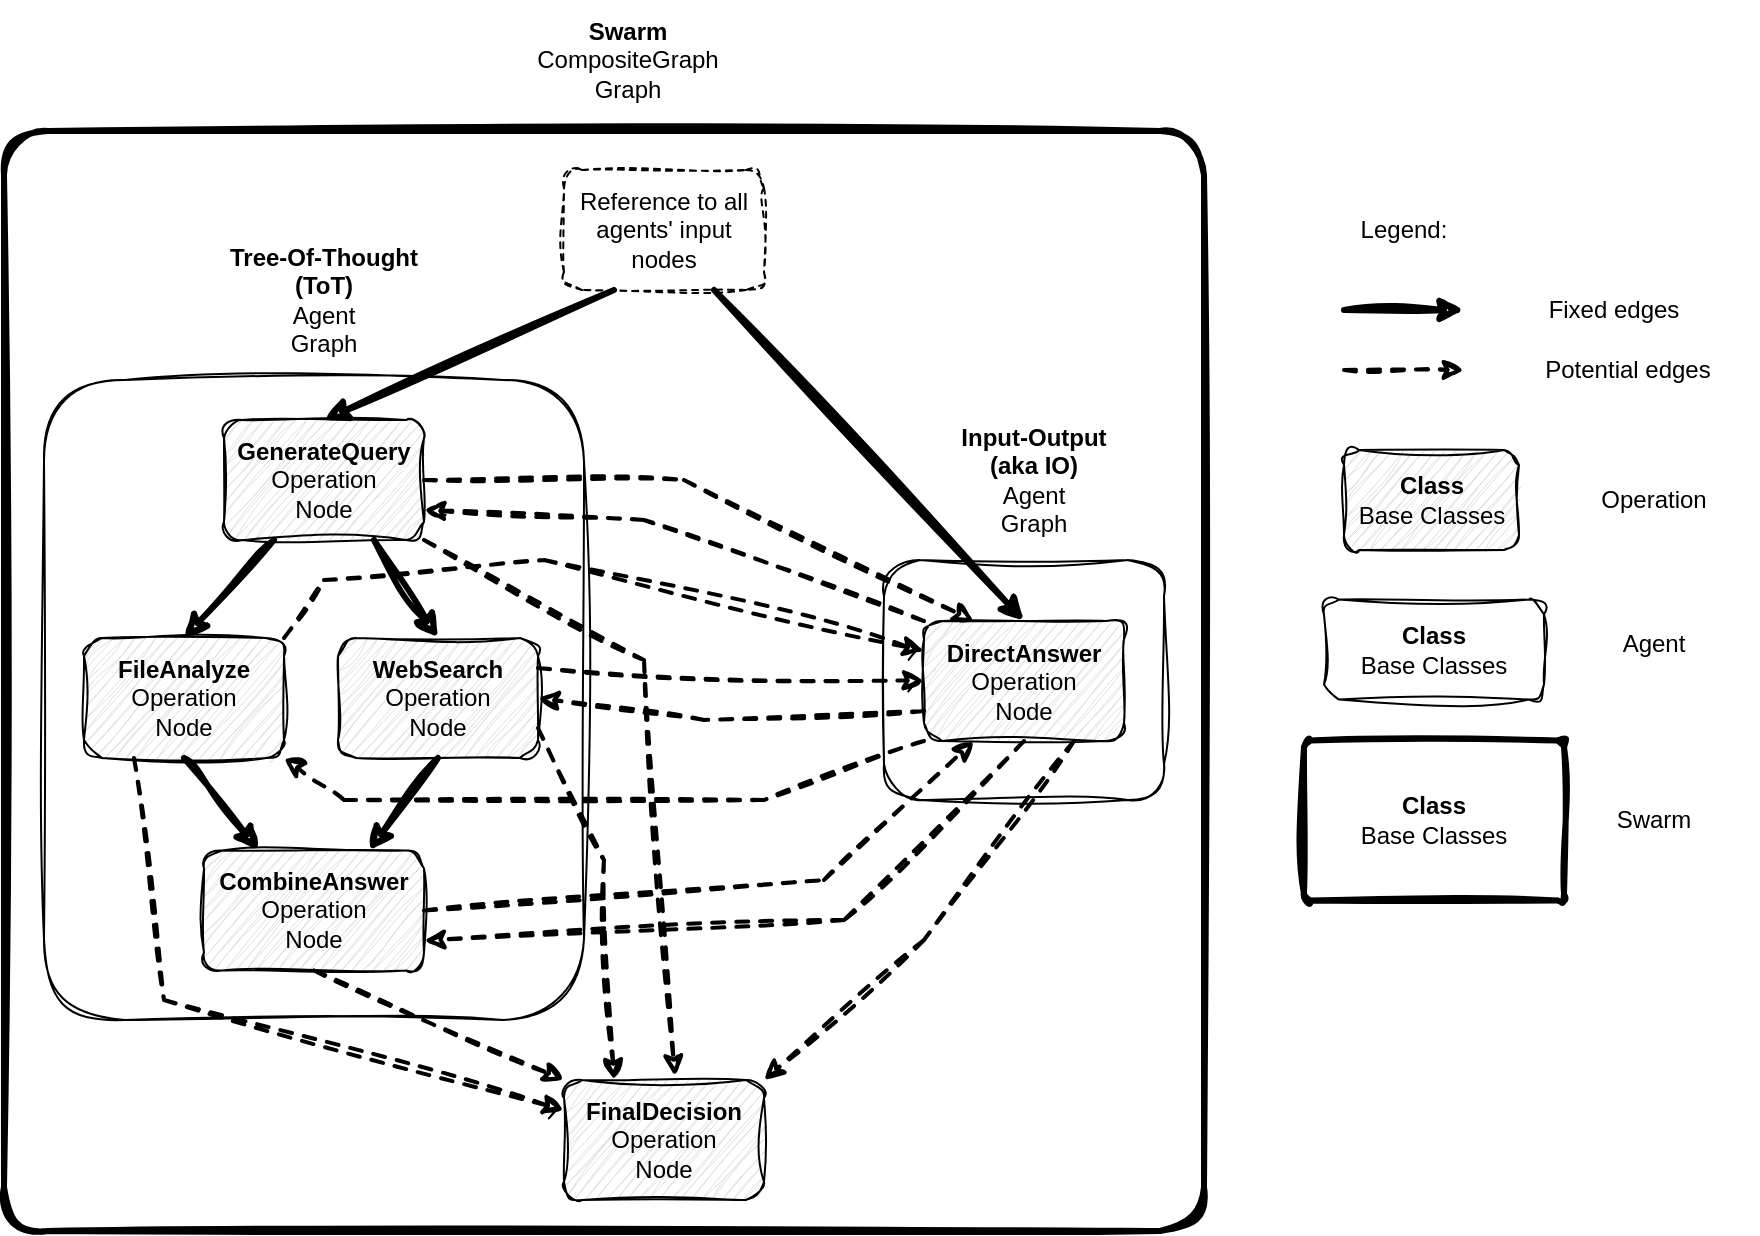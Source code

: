 <mxfile version="22.1.18" type="device">
  <diagram name="Page-1" id="mvyvjCWlfHUkhX-k2Om3">
    <mxGraphModel dx="1129" dy="730" grid="1" gridSize="10" guides="1" tooltips="1" connect="1" arrows="1" fold="1" page="1" pageScale="1" pageWidth="850" pageHeight="1100" math="0" shadow="0">
      <root>
        <mxCell id="0" />
        <mxCell id="1" parent="0" />
        <mxCell id="J99Reh4bUe1s1G-MDTEG-1" value="" style="rounded=1;whiteSpace=wrap;html=1;sketch=1;curveFitting=1;jiggle=2;" parent="1" vertex="1">
          <mxGeometry x="80" y="290" width="270" height="320" as="geometry" />
        </mxCell>
        <mxCell id="J99Reh4bUe1s1G-MDTEG-3" value="" style="rounded=1;whiteSpace=wrap;html=1;sketch=1;curveFitting=1;jiggle=2;" parent="1" vertex="1">
          <mxGeometry x="500" y="380" width="140" height="120" as="geometry" />
        </mxCell>
        <mxCell id="J99Reh4bUe1s1G-MDTEG-4" value="&lt;b&gt;DirectAnswer&lt;/b&gt;&lt;br&gt;Operation&lt;br&gt;Node" style="rounded=1;whiteSpace=wrap;html=1;sketch=1;curveFitting=1;jiggle=2;fillColor=#e0e0e0;" parent="1" vertex="1">
          <mxGeometry x="520" y="410.5" width="100" height="60" as="geometry" />
        </mxCell>
        <mxCell id="J99Reh4bUe1s1G-MDTEG-5" value="&lt;b&gt;Input-Output&lt;br&gt;(aka IO)&lt;br&gt;&lt;/b&gt;Agent&lt;br&gt;Graph" style="text;html=1;strokeColor=none;fillColor=none;align=center;verticalAlign=middle;whiteSpace=wrap;rounded=0;" parent="1" vertex="1">
          <mxGeometry x="530" y="310" width="90" height="60" as="geometry" />
        </mxCell>
        <mxCell id="J99Reh4bUe1s1G-MDTEG-6" value="&lt;b&gt;Tree-Of-Thought (ToT)&lt;br&gt;&lt;/b&gt;Agent&lt;br&gt;Graph" style="text;html=1;strokeColor=none;fillColor=none;align=center;verticalAlign=middle;whiteSpace=wrap;rounded=0;" parent="1" vertex="1">
          <mxGeometry x="170" y="219.75" width="100" height="60" as="geometry" />
        </mxCell>
        <mxCell id="J99Reh4bUe1s1G-MDTEG-7" value="&lt;b&gt;GenerateQuery&lt;br&gt;&lt;/b&gt;Operation&lt;br&gt;Node" style="rounded=1;whiteSpace=wrap;html=1;sketch=1;curveFitting=1;jiggle=2;fillColor=#e0e0e0;" parent="1" vertex="1">
          <mxGeometry x="170" y="310" width="100" height="60" as="geometry" />
        </mxCell>
        <mxCell id="J99Reh4bUe1s1G-MDTEG-8" value="&lt;b&gt;WebSearch&lt;/b&gt;&lt;br&gt;Operation&lt;br&gt;Node" style="rounded=1;whiteSpace=wrap;html=1;sketch=1;curveFitting=1;jiggle=2;fillColor=#e0e0e0;" parent="1" vertex="1">
          <mxGeometry x="227" y="419" width="100" height="60" as="geometry" />
        </mxCell>
        <mxCell id="J99Reh4bUe1s1G-MDTEG-9" value="&lt;b&gt;CombineAnswer&lt;/b&gt;&lt;br&gt;Operation&lt;br&gt;Node" style="rounded=1;whiteSpace=wrap;html=1;sketch=1;curveFitting=1;jiggle=2;fillColor=#e0e0e0;" parent="1" vertex="1">
          <mxGeometry x="160" y="525.25" width="110" height="60" as="geometry" />
        </mxCell>
        <mxCell id="J99Reh4bUe1s1G-MDTEG-10" value="" style="endArrow=classic;html=1;rounded=0;exitX=0.75;exitY=1;exitDx=0;exitDy=0;entryX=0.5;entryY=0;entryDx=0;entryDy=0;strokeWidth=3;sketch=1;curveFitting=1;jiggle=2;" parent="1" source="J99Reh4bUe1s1G-MDTEG-7" target="J99Reh4bUe1s1G-MDTEG-8" edge="1">
          <mxGeometry width="50" height="50" relative="1" as="geometry">
            <mxPoint x="400" y="495" as="sourcePoint" />
            <mxPoint x="450" y="445" as="targetPoint" />
          </mxGeometry>
        </mxCell>
        <mxCell id="J99Reh4bUe1s1G-MDTEG-11" value="" style="endArrow=classic;html=1;rounded=0;exitX=0.5;exitY=1;exitDx=0;exitDy=0;entryX=0.75;entryY=0;entryDx=0;entryDy=0;strokeWidth=3;sketch=1;curveFitting=1;jiggle=2;" parent="1" source="J99Reh4bUe1s1G-MDTEG-8" target="J99Reh4bUe1s1G-MDTEG-9" edge="1">
          <mxGeometry width="50" height="50" relative="1" as="geometry">
            <mxPoint x="290" y="395" as="sourcePoint" />
            <mxPoint x="290" y="429" as="targetPoint" />
          </mxGeometry>
        </mxCell>
        <mxCell id="J99Reh4bUe1s1G-MDTEG-12" value="" style="endArrow=classic;html=1;rounded=0;strokeWidth=3;sketch=1;curveFitting=1;jiggle=2;" parent="1" edge="1">
          <mxGeometry width="50" height="50" relative="1" as="geometry">
            <mxPoint x="730" y="255" as="sourcePoint" />
            <mxPoint x="790" y="255" as="targetPoint" />
          </mxGeometry>
        </mxCell>
        <mxCell id="J99Reh4bUe1s1G-MDTEG-13" value="" style="endArrow=classic;html=1;rounded=0;strokeWidth=2;dashed=1;sketch=1;curveFitting=1;jiggle=2;" parent="1" edge="1">
          <mxGeometry width="50" height="50" relative="1" as="geometry">
            <mxPoint x="730" y="285" as="sourcePoint" />
            <mxPoint x="790" y="285" as="targetPoint" />
          </mxGeometry>
        </mxCell>
        <mxCell id="J99Reh4bUe1s1G-MDTEG-14" value="Fixed edges" style="text;html=1;strokeColor=none;fillColor=none;align=center;verticalAlign=middle;whiteSpace=wrap;rounded=0;" parent="1" vertex="1">
          <mxGeometry x="805" y="240" width="120" height="30" as="geometry" />
        </mxCell>
        <mxCell id="J99Reh4bUe1s1G-MDTEG-15" value="Potential edges" style="text;html=1;strokeColor=none;fillColor=none;align=center;verticalAlign=middle;whiteSpace=wrap;rounded=0;" parent="1" vertex="1">
          <mxGeometry x="807" y="270" width="130" height="30" as="geometry" />
        </mxCell>
        <mxCell id="J99Reh4bUe1s1G-MDTEG-16" value="" style="rounded=1;whiteSpace=wrap;html=1;fillColor=none;sketch=1;curveFitting=1;jiggle=2;arcSize=4;movable=1;resizable=1;rotatable=1;deletable=1;editable=1;locked=0;connectable=1;strokeWidth=3;" parent="1" vertex="1">
          <mxGeometry x="60" y="165.5" width="600" height="550" as="geometry" />
        </mxCell>
        <mxCell id="J99Reh4bUe1s1G-MDTEG-17" value="Legend:" style="text;html=1;strokeColor=none;fillColor=none;align=center;verticalAlign=middle;whiteSpace=wrap;rounded=0;" parent="1" vertex="1">
          <mxGeometry x="730" y="200" width="60" height="30" as="geometry" />
        </mxCell>
        <mxCell id="J99Reh4bUe1s1G-MDTEG-18" value="&lt;b&gt;FinalDecision&lt;br&gt;&lt;/b&gt;Operation&lt;br&gt;Node" style="rounded=1;whiteSpace=wrap;html=1;sketch=1;curveFitting=1;jiggle=2;fillColor=#e0e0e0;" parent="1" vertex="1">
          <mxGeometry x="340" y="640" width="100" height="60" as="geometry" />
        </mxCell>
        <mxCell id="J99Reh4bUe1s1G-MDTEG-19" value="Reference to all agents&#39; input nodes" style="rounded=1;whiteSpace=wrap;html=1;sketch=1;curveFitting=1;jiggle=2;dashed=1;" parent="1" vertex="1">
          <mxGeometry x="340" y="185" width="100" height="60" as="geometry" />
        </mxCell>
        <mxCell id="J99Reh4bUe1s1G-MDTEG-28" value="" style="endArrow=classic;html=1;rounded=0;exitX=0.25;exitY=1;exitDx=0;exitDy=0;strokeWidth=3;entryX=0.5;entryY=0;entryDx=0;entryDy=0;sketch=1;curveFitting=1;jiggle=2;" parent="1" source="J99Reh4bUe1s1G-MDTEG-19" target="J99Reh4bUe1s1G-MDTEG-7" edge="1">
          <mxGeometry width="50" height="50" relative="1" as="geometry">
            <mxPoint x="290" y="305" as="sourcePoint" />
            <mxPoint x="280" y="260" as="targetPoint" />
          </mxGeometry>
        </mxCell>
        <mxCell id="J99Reh4bUe1s1G-MDTEG-29" value="" style="endArrow=classic;html=1;rounded=0;exitX=0.75;exitY=1;exitDx=0;exitDy=0;strokeWidth=3;entryX=0.5;entryY=0;entryDx=0;entryDy=0;sketch=1;curveFitting=1;jiggle=2;" parent="1" source="J99Reh4bUe1s1G-MDTEG-19" target="J99Reh4bUe1s1G-MDTEG-4" edge="1">
          <mxGeometry width="50" height="50" relative="1" as="geometry">
            <mxPoint x="475" y="260" as="sourcePoint" />
            <mxPoint x="570" y="340.5" as="targetPoint" />
          </mxGeometry>
        </mxCell>
        <mxCell id="J99Reh4bUe1s1G-MDTEG-30" value="" style="endArrow=classic;html=1;rounded=0;strokeWidth=2;dashed=1;sketch=1;curveFitting=1;jiggle=2;entryX=0;entryY=0;entryDx=0;entryDy=0;exitX=0.5;exitY=1;exitDx=0;exitDy=0;" parent="1" source="J99Reh4bUe1s1G-MDTEG-9" target="J99Reh4bUe1s1G-MDTEG-18" edge="1">
          <mxGeometry width="50" height="50" relative="1" as="geometry">
            <mxPoint x="280" y="640" as="sourcePoint" />
            <mxPoint x="460" y="568.13" as="targetPoint" />
          </mxGeometry>
        </mxCell>
        <mxCell id="J99Reh4bUe1s1G-MDTEG-31" value="" style="endArrow=classic;html=1;rounded=0;strokeWidth=2;dashed=1;sketch=1;curveFitting=1;jiggle=2;exitX=0.75;exitY=1;exitDx=0;exitDy=0;entryX=1;entryY=0;entryDx=0;entryDy=0;" parent="1" source="J99Reh4bUe1s1G-MDTEG-4" target="J99Reh4bUe1s1G-MDTEG-18" edge="1">
          <mxGeometry width="50" height="50" relative="1" as="geometry">
            <mxPoint x="570" y="539.5" as="sourcePoint" />
            <mxPoint x="445" y="630" as="targetPoint" />
            <Array as="points">
              <mxPoint x="520" y="570" />
            </Array>
          </mxGeometry>
        </mxCell>
        <mxCell id="J99Reh4bUe1s1G-MDTEG-32" value="" style="endArrow=classic;html=1;rounded=0;strokeWidth=2;dashed=1;sketch=1;curveFitting=1;jiggle=2;entryX=0.25;entryY=0;entryDx=0;entryDy=0;exitX=1;exitY=0.5;exitDx=0;exitDy=0;" parent="1" source="J99Reh4bUe1s1G-MDTEG-7" target="J99Reh4bUe1s1G-MDTEG-4" edge="1">
          <mxGeometry width="50" height="50" relative="1" as="geometry">
            <mxPoint x="370" y="479.5" as="sourcePoint" />
            <mxPoint x="490" y="539.5" as="targetPoint" />
            <Array as="points">
              <mxPoint x="400" y="340" />
            </Array>
          </mxGeometry>
        </mxCell>
        <mxCell id="J99Reh4bUe1s1G-MDTEG-33" value="" style="endArrow=classic;html=1;rounded=0;strokeWidth=2;dashed=1;sketch=1;curveFitting=1;jiggle=2;entryX=1;entryY=0.75;entryDx=0;entryDy=0;exitX=0;exitY=0;exitDx=0;exitDy=0;" parent="1" source="J99Reh4bUe1s1G-MDTEG-4" target="J99Reh4bUe1s1G-MDTEG-7" edge="1">
          <mxGeometry width="50" height="50" relative="1" as="geometry">
            <mxPoint x="340" y="365" as="sourcePoint" />
            <mxPoint x="530" y="421" as="targetPoint" />
            <Array as="points">
              <mxPoint x="380" y="360" />
            </Array>
          </mxGeometry>
        </mxCell>
        <mxCell id="J99Reh4bUe1s1G-MDTEG-34" value="" style="endArrow=classic;html=1;rounded=0;strokeWidth=2;dashed=1;sketch=1;curveFitting=1;jiggle=2;entryX=0.554;entryY=-0.032;entryDx=0;entryDy=0;exitX=1;exitY=1;exitDx=0;exitDy=0;entryPerimeter=0;" parent="1" source="J99Reh4bUe1s1G-MDTEG-7" target="J99Reh4bUe1s1G-MDTEG-18" edge="1">
          <mxGeometry width="50" height="50" relative="1" as="geometry">
            <mxPoint x="340" y="365" as="sourcePoint" />
            <mxPoint x="555" y="421" as="targetPoint" />
            <Array as="points">
              <mxPoint x="380" y="430" />
            </Array>
          </mxGeometry>
        </mxCell>
        <mxCell id="J99Reh4bUe1s1G-MDTEG-35" value="" style="endArrow=classic;html=1;rounded=0;strokeWidth=2;dashed=1;sketch=1;curveFitting=1;jiggle=2;entryX=0.25;entryY=0;entryDx=0;entryDy=0;exitX=1;exitY=0.75;exitDx=0;exitDy=0;" parent="1" source="J99Reh4bUe1s1G-MDTEG-8" target="J99Reh4bUe1s1G-MDTEG-18" edge="1">
          <mxGeometry width="50" height="50" relative="1" as="geometry">
            <mxPoint x="327" y="446.54" as="sourcePoint" />
            <mxPoint x="406.5" y="700" as="targetPoint" />
            <Array as="points">
              <mxPoint x="360" y="530" />
            </Array>
          </mxGeometry>
        </mxCell>
        <mxCell id="J99Reh4bUe1s1G-MDTEG-36" value="" style="endArrow=classic;html=1;rounded=0;strokeWidth=2;dashed=1;sketch=1;curveFitting=1;jiggle=2;entryX=0;entryY=0.5;entryDx=0;entryDy=0;exitX=1;exitY=0.25;exitDx=0;exitDy=0;" parent="1" source="J99Reh4bUe1s1G-MDTEG-8" target="J99Reh4bUe1s1G-MDTEG-4" edge="1">
          <mxGeometry width="50" height="50" relative="1" as="geometry">
            <mxPoint x="330" y="450" as="sourcePoint" />
            <mxPoint x="416" y="712" as="targetPoint" />
            <Array as="points" />
          </mxGeometry>
        </mxCell>
        <mxCell id="J99Reh4bUe1s1G-MDTEG-37" value="" style="endArrow=classic;html=1;rounded=0;strokeWidth=2;dashed=1;sketch=1;curveFitting=1;jiggle=2;exitX=0;exitY=0.75;exitDx=0;exitDy=0;entryX=1;entryY=0.5;entryDx=0;entryDy=0;" parent="1" source="J99Reh4bUe1s1G-MDTEG-4" target="J99Reh4bUe1s1G-MDTEG-8" edge="1">
          <mxGeometry width="50" height="50" relative="1" as="geometry">
            <mxPoint x="340" y="460" as="sourcePoint" />
            <mxPoint x="310" y="480" as="targetPoint" />
            <Array as="points">
              <mxPoint x="410" y="460" />
            </Array>
          </mxGeometry>
        </mxCell>
        <mxCell id="J99Reh4bUe1s1G-MDTEG-40" value="" style="endArrow=classic;html=1;rounded=0;strokeWidth=2;dashed=1;sketch=1;curveFitting=1;jiggle=2;entryX=0.25;entryY=1;entryDx=0;entryDy=0;exitX=1;exitY=0.5;exitDx=0;exitDy=0;" parent="1" source="J99Reh4bUe1s1G-MDTEG-9" target="J99Reh4bUe1s1G-MDTEG-4" edge="1">
          <mxGeometry width="50" height="50" relative="1" as="geometry">
            <mxPoint x="320" y="622.5" as="sourcePoint" />
            <mxPoint x="410" y="710" as="targetPoint" />
            <Array as="points">
              <mxPoint x="470" y="540" />
            </Array>
          </mxGeometry>
        </mxCell>
        <mxCell id="J99Reh4bUe1s1G-MDTEG-41" value="&lt;b&gt;Swarm&lt;/b&gt;&lt;br&gt;CompositeGraph&lt;br&gt;Graph" style="text;html=1;strokeColor=none;fillColor=none;align=center;verticalAlign=middle;whiteSpace=wrap;rounded=0;" parent="1" vertex="1">
          <mxGeometry x="327" y="100" width="90" height="60" as="geometry" />
        </mxCell>
        <mxCell id="J99Reh4bUe1s1G-MDTEG-42" value="&lt;b&gt;Class&lt;br&gt;&lt;/b&gt;Base Classes" style="rounded=1;whiteSpace=wrap;html=1;sketch=1;curveFitting=1;jiggle=2;fillColor=#dedede;" parent="1" vertex="1">
          <mxGeometry x="730" y="325" width="87.5" height="50" as="geometry" />
        </mxCell>
        <mxCell id="J99Reh4bUe1s1G-MDTEG-43" value="&lt;b style=&quot;border-color: var(--border-color);&quot;&gt;Class&lt;br style=&quot;border-color: var(--border-color);&quot;&gt;&lt;/b&gt;Base Classes" style="rounded=1;whiteSpace=wrap;html=1;sketch=1;curveFitting=1;jiggle=2;" parent="1" vertex="1">
          <mxGeometry x="720" y="399.75" width="110" height="50" as="geometry" />
        </mxCell>
        <mxCell id="J99Reh4bUe1s1G-MDTEG-44" value="&lt;b style=&quot;border-color: var(--border-color);&quot;&gt;Class&lt;br style=&quot;border-color: var(--border-color);&quot;&gt;&lt;/b&gt;Base Classes" style="rounded=1;whiteSpace=wrap;html=1;fillColor=none;sketch=1;curveFitting=1;jiggle=2;arcSize=4;movable=1;resizable=1;rotatable=1;deletable=1;editable=1;locked=0;connectable=1;strokeWidth=3;" parent="1" vertex="1">
          <mxGeometry x="710" y="470.25" width="130" height="80" as="geometry" />
        </mxCell>
        <mxCell id="J99Reh4bUe1s1G-MDTEG-45" value="Operation" style="text;html=1;strokeColor=none;fillColor=none;align=center;verticalAlign=middle;whiteSpace=wrap;rounded=0;" parent="1" vertex="1">
          <mxGeometry x="840" y="335" width="90" height="30" as="geometry" />
        </mxCell>
        <mxCell id="J99Reh4bUe1s1G-MDTEG-46" value="Agent" style="text;html=1;strokeColor=none;fillColor=none;align=center;verticalAlign=middle;whiteSpace=wrap;rounded=0;" parent="1" vertex="1">
          <mxGeometry x="840" y="407.25" width="90" height="30" as="geometry" />
        </mxCell>
        <mxCell id="J99Reh4bUe1s1G-MDTEG-47" value="Swarm" style="text;html=1;strokeColor=none;fillColor=none;align=center;verticalAlign=middle;whiteSpace=wrap;rounded=0;" parent="1" vertex="1">
          <mxGeometry x="840" y="495.25" width="90" height="30" as="geometry" />
        </mxCell>
        <mxCell id="CZzCSnsS5xlX5FiLLCHD-2" value="" style="endArrow=classic;html=1;rounded=0;strokeWidth=2;dashed=1;sketch=1;curveFitting=1;jiggle=2;exitX=0.5;exitY=1;exitDx=0;exitDy=0;entryX=1;entryY=0.75;entryDx=0;entryDy=0;" parent="1" source="J99Reh4bUe1s1G-MDTEG-4" target="J99Reh4bUe1s1G-MDTEG-9" edge="1">
          <mxGeometry width="50" height="50" relative="1" as="geometry">
            <mxPoint x="343" y="549" as="sourcePoint" />
            <mxPoint x="470" y="590" as="targetPoint" />
            <Array as="points">
              <mxPoint x="480" y="560" />
            </Array>
          </mxGeometry>
        </mxCell>
        <mxCell id="cWnZl_Iafxh8xto8nVWp-1" value="&lt;b&gt;FileAnalyze&lt;br&gt;&lt;/b&gt;Operation&lt;br&gt;Node" style="rounded=1;whiteSpace=wrap;html=1;sketch=1;curveFitting=1;jiggle=2;fillColor=#e0e0e0;" vertex="1" parent="1">
          <mxGeometry x="100" y="419" width="100" height="60" as="geometry" />
        </mxCell>
        <mxCell id="cWnZl_Iafxh8xto8nVWp-3" value="" style="endArrow=classic;html=1;rounded=0;exitX=0.25;exitY=1;exitDx=0;exitDy=0;entryX=0.5;entryY=0;entryDx=0;entryDy=0;strokeWidth=3;sketch=1;curveFitting=1;jiggle=2;" edge="1" parent="1" source="J99Reh4bUe1s1G-MDTEG-7" target="cWnZl_Iafxh8xto8nVWp-1">
          <mxGeometry width="50" height="50" relative="1" as="geometry">
            <mxPoint x="230" y="380" as="sourcePoint" />
            <mxPoint x="287" y="429" as="targetPoint" />
          </mxGeometry>
        </mxCell>
        <mxCell id="cWnZl_Iafxh8xto8nVWp-4" value="" style="endArrow=classic;html=1;rounded=0;exitX=0.5;exitY=1;exitDx=0;exitDy=0;entryX=0.25;entryY=0;entryDx=0;entryDy=0;strokeWidth=3;sketch=1;curveFitting=1;jiggle=2;" edge="1" parent="1" source="cWnZl_Iafxh8xto8nVWp-1" target="J99Reh4bUe1s1G-MDTEG-9">
          <mxGeometry width="50" height="50" relative="1" as="geometry">
            <mxPoint x="230" y="380" as="sourcePoint" />
            <mxPoint x="287" y="429" as="targetPoint" />
          </mxGeometry>
        </mxCell>
        <mxCell id="cWnZl_Iafxh8xto8nVWp-8" value="" style="endArrow=classic;html=1;rounded=0;strokeWidth=2;dashed=1;sketch=1;curveFitting=1;jiggle=2;entryX=0;entryY=0.25;entryDx=0;entryDy=0;exitX=1;exitY=0;exitDx=0;exitDy=0;" edge="1" parent="1" source="cWnZl_Iafxh8xto8nVWp-1" target="J99Reh4bUe1s1G-MDTEG-4">
          <mxGeometry width="50" height="50" relative="1" as="geometry">
            <mxPoint x="240" y="392.75" as="sourcePoint" />
            <mxPoint x="433" y="399.75" as="targetPoint" />
            <Array as="points">
              <mxPoint x="220" y="390" />
              <mxPoint x="330" y="380" />
            </Array>
          </mxGeometry>
        </mxCell>
        <mxCell id="cWnZl_Iafxh8xto8nVWp-10" value="" style="endArrow=classic;html=1;rounded=0;strokeWidth=2;dashed=1;sketch=1;curveFitting=1;jiggle=2;entryX=0;entryY=0.25;entryDx=0;entryDy=0;exitX=0.25;exitY=1;exitDx=0;exitDy=0;" edge="1" parent="1" source="cWnZl_Iafxh8xto8nVWp-1" target="J99Reh4bUe1s1G-MDTEG-18">
          <mxGeometry width="50" height="50" relative="1" as="geometry">
            <mxPoint x="337" y="474" as="sourcePoint" />
            <mxPoint x="405" y="640" as="targetPoint" />
            <Array as="points">
              <mxPoint x="140" y="600" />
            </Array>
          </mxGeometry>
        </mxCell>
        <mxCell id="cWnZl_Iafxh8xto8nVWp-11" value="" style="endArrow=classic;html=1;rounded=0;strokeWidth=2;dashed=1;sketch=1;curveFitting=1;jiggle=2;exitX=0;exitY=1;exitDx=0;exitDy=0;entryX=1;entryY=1;entryDx=0;entryDy=0;" edge="1" parent="1" source="J99Reh4bUe1s1G-MDTEG-4" target="cWnZl_Iafxh8xto8nVWp-1">
          <mxGeometry width="50" height="50" relative="1" as="geometry">
            <mxPoint x="530" y="466" as="sourcePoint" />
            <mxPoint x="337" y="459" as="targetPoint" />
            <Array as="points">
              <mxPoint x="440" y="500" />
              <mxPoint x="230" y="500" />
            </Array>
          </mxGeometry>
        </mxCell>
      </root>
    </mxGraphModel>
  </diagram>
</mxfile>
